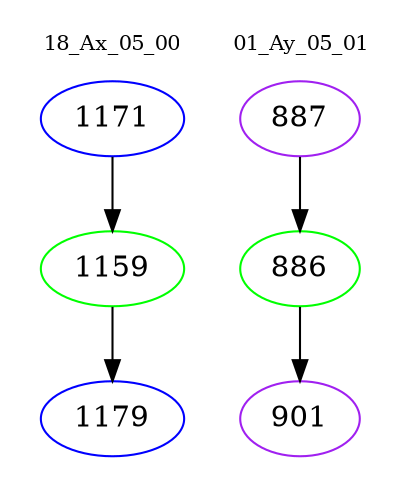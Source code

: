 digraph{
subgraph cluster_0 {
color = white
label = "18_Ax_05_00";
fontsize=10;
T0_1171 [label="1171", color="blue"]
T0_1171 -> T0_1159 [color="black"]
T0_1159 [label="1159", color="green"]
T0_1159 -> T0_1179 [color="black"]
T0_1179 [label="1179", color="blue"]
}
subgraph cluster_1 {
color = white
label = "01_Ay_05_01";
fontsize=10;
T1_887 [label="887", color="purple"]
T1_887 -> T1_886 [color="black"]
T1_886 [label="886", color="green"]
T1_886 -> T1_901 [color="black"]
T1_901 [label="901", color="purple"]
}
}
